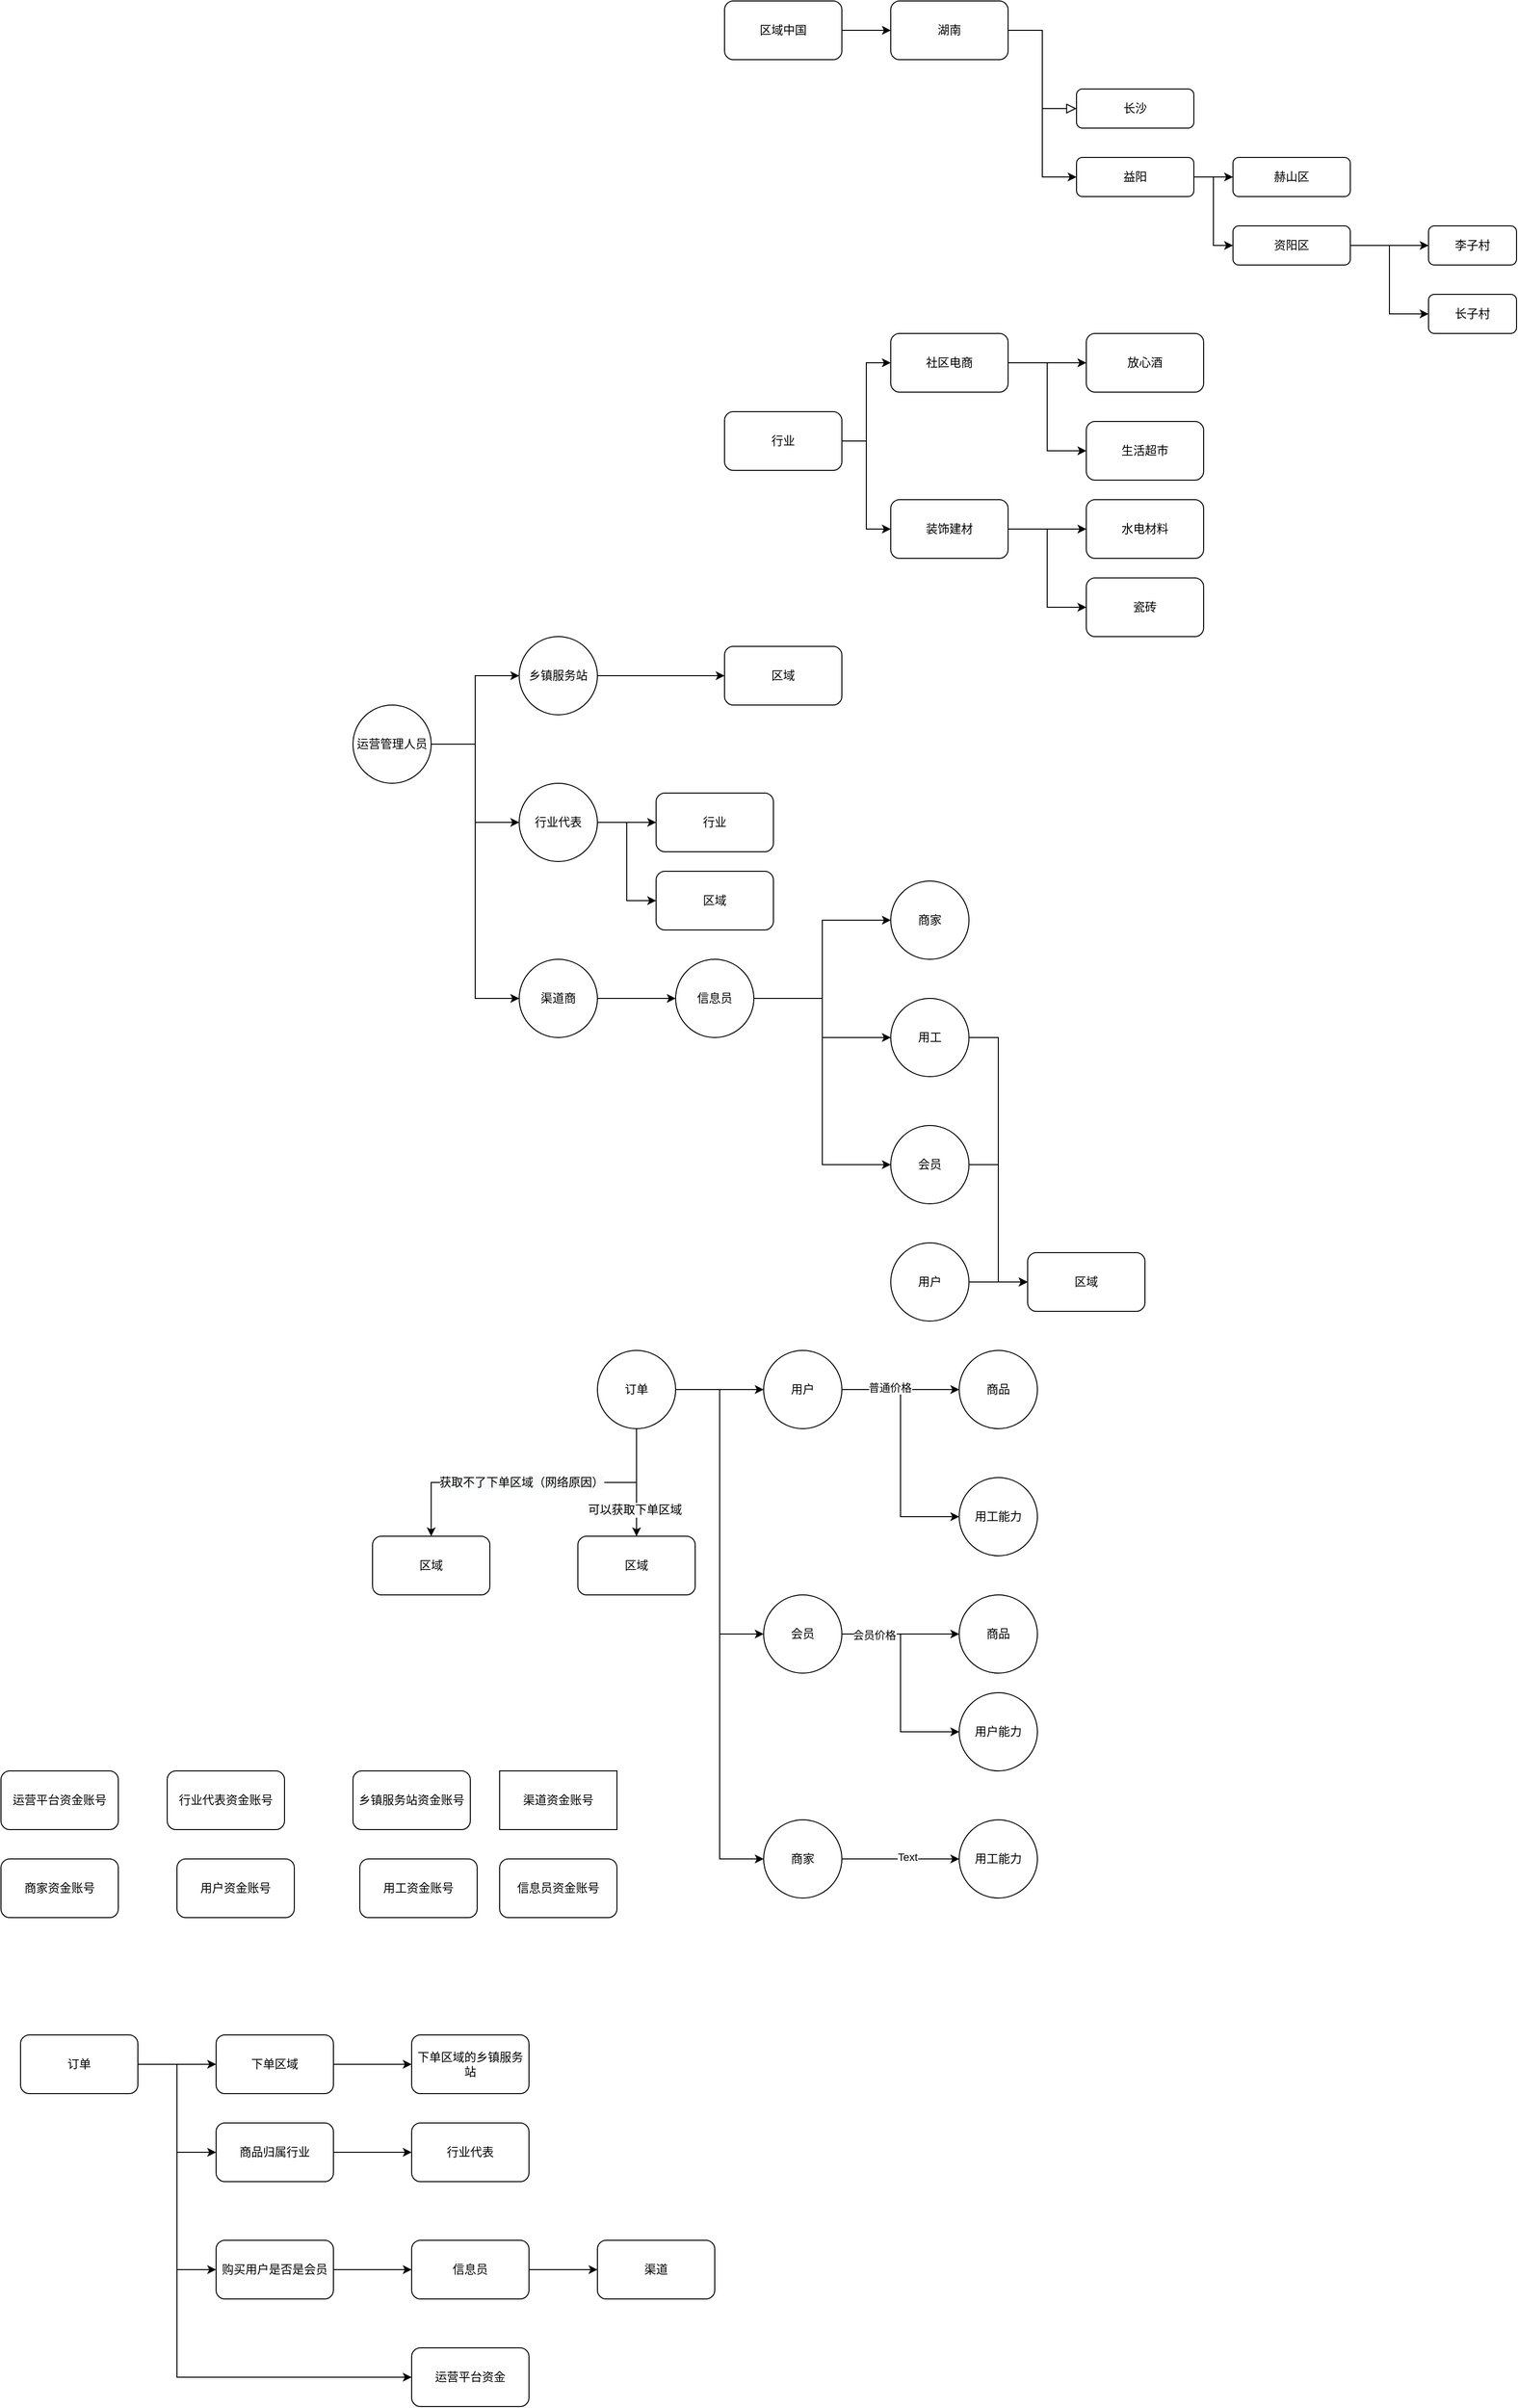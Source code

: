 <mxfile version="13.6.0" type="github">
  <diagram id="C5RBs43oDa-KdzZeNtuy" name="Page-1">
    <mxGraphModel dx="2013" dy="764" grid="1" gridSize="10" guides="1" tooltips="1" connect="1" arrows="1" fold="1" page="1" pageScale="1" pageWidth="827" pageHeight="1169" math="0" shadow="0">
      <root>
        <mxCell id="WIyWlLk6GJQsqaUBKTNV-0" />
        <mxCell id="WIyWlLk6GJQsqaUBKTNV-1" parent="WIyWlLk6GJQsqaUBKTNV-0" />
        <mxCell id="WIyWlLk6GJQsqaUBKTNV-2" value="" style="rounded=0;html=1;jettySize=auto;orthogonalLoop=1;fontSize=11;endArrow=block;endFill=0;endSize=8;strokeWidth=1;shadow=0;labelBackgroundColor=none;edgeStyle=orthogonalEdgeStyle;entryX=0;entryY=0.5;entryDx=0;entryDy=0;" parent="WIyWlLk6GJQsqaUBKTNV-1" source="WIyWlLk6GJQsqaUBKTNV-3" target="WIyWlLk6GJQsqaUBKTNV-7" edge="1">
          <mxGeometry relative="1" as="geometry">
            <mxPoint x="220" y="170" as="targetPoint" />
          </mxGeometry>
        </mxCell>
        <mxCell id="fYhxwDGDU4FG3BAdoPt3-0" style="edgeStyle=orthogonalEdgeStyle;rounded=0;orthogonalLoop=1;jettySize=auto;html=1;entryX=0;entryY=0.5;entryDx=0;entryDy=0;" edge="1" parent="WIyWlLk6GJQsqaUBKTNV-1" source="WIyWlLk6GJQsqaUBKTNV-3" target="WIyWlLk6GJQsqaUBKTNV-12">
          <mxGeometry relative="1" as="geometry" />
        </mxCell>
        <mxCell id="WIyWlLk6GJQsqaUBKTNV-3" value="湖南" style="rounded=1;whiteSpace=wrap;html=1;fontSize=12;glass=0;strokeWidth=1;shadow=0;" parent="WIyWlLk6GJQsqaUBKTNV-1" vertex="1">
          <mxGeometry x="130" y="60" width="120" height="60" as="geometry" />
        </mxCell>
        <mxCell id="WIyWlLk6GJQsqaUBKTNV-7" value="长沙" style="rounded=1;whiteSpace=wrap;html=1;fontSize=12;glass=0;strokeWidth=1;shadow=0;" parent="WIyWlLk6GJQsqaUBKTNV-1" vertex="1">
          <mxGeometry x="320" y="150" width="120" height="40" as="geometry" />
        </mxCell>
        <mxCell id="fYhxwDGDU4FG3BAdoPt3-2" style="edgeStyle=orthogonalEdgeStyle;rounded=0;orthogonalLoop=1;jettySize=auto;html=1;exitX=1;exitY=0.5;exitDx=0;exitDy=0;entryX=0;entryY=0.5;entryDx=0;entryDy=0;" edge="1" parent="WIyWlLk6GJQsqaUBKTNV-1" source="WIyWlLk6GJQsqaUBKTNV-12" target="fYhxwDGDU4FG3BAdoPt3-1">
          <mxGeometry relative="1" as="geometry" />
        </mxCell>
        <mxCell id="fYhxwDGDU4FG3BAdoPt3-6" style="edgeStyle=orthogonalEdgeStyle;rounded=0;orthogonalLoop=1;jettySize=auto;html=1;entryX=0;entryY=0.5;entryDx=0;entryDy=0;" edge="1" parent="WIyWlLk6GJQsqaUBKTNV-1" source="WIyWlLk6GJQsqaUBKTNV-12" target="fYhxwDGDU4FG3BAdoPt3-5">
          <mxGeometry relative="1" as="geometry" />
        </mxCell>
        <mxCell id="WIyWlLk6GJQsqaUBKTNV-12" value="益阳" style="rounded=1;whiteSpace=wrap;html=1;fontSize=12;glass=0;strokeWidth=1;shadow=0;" parent="WIyWlLk6GJQsqaUBKTNV-1" vertex="1">
          <mxGeometry x="320" y="220" width="120" height="40" as="geometry" />
        </mxCell>
        <mxCell id="fYhxwDGDU4FG3BAdoPt3-8" value="" style="edgeStyle=orthogonalEdgeStyle;rounded=0;orthogonalLoop=1;jettySize=auto;html=1;" edge="1" parent="WIyWlLk6GJQsqaUBKTNV-1" source="fYhxwDGDU4FG3BAdoPt3-1" target="fYhxwDGDU4FG3BAdoPt3-7">
          <mxGeometry relative="1" as="geometry" />
        </mxCell>
        <mxCell id="fYhxwDGDU4FG3BAdoPt3-10" style="edgeStyle=orthogonalEdgeStyle;rounded=0;orthogonalLoop=1;jettySize=auto;html=1;entryX=0;entryY=0.5;entryDx=0;entryDy=0;" edge="1" parent="WIyWlLk6GJQsqaUBKTNV-1" source="fYhxwDGDU4FG3BAdoPt3-1" target="fYhxwDGDU4FG3BAdoPt3-9">
          <mxGeometry relative="1" as="geometry" />
        </mxCell>
        <mxCell id="fYhxwDGDU4FG3BAdoPt3-1" value="资阳区" style="rounded=1;whiteSpace=wrap;html=1;fontSize=12;glass=0;strokeWidth=1;shadow=0;" vertex="1" parent="WIyWlLk6GJQsqaUBKTNV-1">
          <mxGeometry x="480" y="290" width="120" height="40" as="geometry" />
        </mxCell>
        <mxCell id="fYhxwDGDU4FG3BAdoPt3-5" value="赫山区" style="rounded=1;whiteSpace=wrap;html=1;fontSize=12;glass=0;strokeWidth=1;shadow=0;" vertex="1" parent="WIyWlLk6GJQsqaUBKTNV-1">
          <mxGeometry x="480" y="220" width="120" height="40" as="geometry" />
        </mxCell>
        <mxCell id="fYhxwDGDU4FG3BAdoPt3-7" value="李子村" style="whiteSpace=wrap;html=1;rounded=1;shadow=0;strokeWidth=1;glass=0;" vertex="1" parent="WIyWlLk6GJQsqaUBKTNV-1">
          <mxGeometry x="680" y="290" width="90" height="40" as="geometry" />
        </mxCell>
        <mxCell id="fYhxwDGDU4FG3BAdoPt3-9" value="长子村" style="rounded=1;whiteSpace=wrap;html=1;" vertex="1" parent="WIyWlLk6GJQsqaUBKTNV-1">
          <mxGeometry x="680" y="360" width="90" height="40" as="geometry" />
        </mxCell>
        <mxCell id="fYhxwDGDU4FG3BAdoPt3-14" value="" style="edgeStyle=orthogonalEdgeStyle;rounded=0;orthogonalLoop=1;jettySize=auto;html=1;" edge="1" parent="WIyWlLk6GJQsqaUBKTNV-1" source="fYhxwDGDU4FG3BAdoPt3-11" target="fYhxwDGDU4FG3BAdoPt3-13">
          <mxGeometry relative="1" as="geometry" />
        </mxCell>
        <mxCell id="fYhxwDGDU4FG3BAdoPt3-18" style="edgeStyle=orthogonalEdgeStyle;rounded=0;orthogonalLoop=1;jettySize=auto;html=1;entryX=0;entryY=0.5;entryDx=0;entryDy=0;" edge="1" parent="WIyWlLk6GJQsqaUBKTNV-1" source="fYhxwDGDU4FG3BAdoPt3-11" target="fYhxwDGDU4FG3BAdoPt3-15">
          <mxGeometry relative="1" as="geometry" />
        </mxCell>
        <mxCell id="fYhxwDGDU4FG3BAdoPt3-11" value="社区电商" style="rounded=1;whiteSpace=wrap;html=1;fontSize=12;glass=0;strokeWidth=1;shadow=0;" vertex="1" parent="WIyWlLk6GJQsqaUBKTNV-1">
          <mxGeometry x="130" y="400" width="120" height="60" as="geometry" />
        </mxCell>
        <mxCell id="fYhxwDGDU4FG3BAdoPt3-19" style="edgeStyle=orthogonalEdgeStyle;rounded=0;orthogonalLoop=1;jettySize=auto;html=1;entryX=0;entryY=0.5;entryDx=0;entryDy=0;" edge="1" parent="WIyWlLk6GJQsqaUBKTNV-1" source="fYhxwDGDU4FG3BAdoPt3-12" target="fYhxwDGDU4FG3BAdoPt3-17">
          <mxGeometry relative="1" as="geometry" />
        </mxCell>
        <mxCell id="fYhxwDGDU4FG3BAdoPt3-20" style="edgeStyle=orthogonalEdgeStyle;rounded=0;orthogonalLoop=1;jettySize=auto;html=1;entryX=0;entryY=0.5;entryDx=0;entryDy=0;" edge="1" parent="WIyWlLk6GJQsqaUBKTNV-1" source="fYhxwDGDU4FG3BAdoPt3-12" target="fYhxwDGDU4FG3BAdoPt3-16">
          <mxGeometry relative="1" as="geometry" />
        </mxCell>
        <mxCell id="fYhxwDGDU4FG3BAdoPt3-12" value="装饰建材" style="rounded=1;whiteSpace=wrap;html=1;" vertex="1" parent="WIyWlLk6GJQsqaUBKTNV-1">
          <mxGeometry x="130" y="570" width="120" height="60" as="geometry" />
        </mxCell>
        <mxCell id="fYhxwDGDU4FG3BAdoPt3-13" value="放心酒" style="whiteSpace=wrap;html=1;rounded=1;shadow=0;strokeWidth=1;glass=0;" vertex="1" parent="WIyWlLk6GJQsqaUBKTNV-1">
          <mxGeometry x="330" y="400" width="120" height="60" as="geometry" />
        </mxCell>
        <mxCell id="fYhxwDGDU4FG3BAdoPt3-15" value="生活超市" style="rounded=1;whiteSpace=wrap;html=1;" vertex="1" parent="WIyWlLk6GJQsqaUBKTNV-1">
          <mxGeometry x="330" y="490" width="120" height="60" as="geometry" />
        </mxCell>
        <mxCell id="fYhxwDGDU4FG3BAdoPt3-16" value="瓷砖" style="rounded=1;whiteSpace=wrap;html=1;" vertex="1" parent="WIyWlLk6GJQsqaUBKTNV-1">
          <mxGeometry x="330" y="650" width="120" height="60" as="geometry" />
        </mxCell>
        <mxCell id="fYhxwDGDU4FG3BAdoPt3-17" value="水电材料" style="rounded=1;whiteSpace=wrap;html=1;" vertex="1" parent="WIyWlLk6GJQsqaUBKTNV-1">
          <mxGeometry x="330" y="570" width="120" height="60" as="geometry" />
        </mxCell>
        <mxCell id="fYhxwDGDU4FG3BAdoPt3-22" style="edgeStyle=orthogonalEdgeStyle;rounded=0;orthogonalLoop=1;jettySize=auto;html=1;entryX=0;entryY=0.5;entryDx=0;entryDy=0;" edge="1" parent="WIyWlLk6GJQsqaUBKTNV-1" source="fYhxwDGDU4FG3BAdoPt3-21" target="WIyWlLk6GJQsqaUBKTNV-3">
          <mxGeometry relative="1" as="geometry" />
        </mxCell>
        <mxCell id="fYhxwDGDU4FG3BAdoPt3-21" value="区域中国" style="rounded=1;whiteSpace=wrap;html=1;" vertex="1" parent="WIyWlLk6GJQsqaUBKTNV-1">
          <mxGeometry x="-40" y="60" width="120" height="60" as="geometry" />
        </mxCell>
        <mxCell id="fYhxwDGDU4FG3BAdoPt3-24" style="edgeStyle=orthogonalEdgeStyle;rounded=0;orthogonalLoop=1;jettySize=auto;html=1;entryX=0;entryY=0.5;entryDx=0;entryDy=0;" edge="1" parent="WIyWlLk6GJQsqaUBKTNV-1" source="fYhxwDGDU4FG3BAdoPt3-23" target="fYhxwDGDU4FG3BAdoPt3-11">
          <mxGeometry relative="1" as="geometry" />
        </mxCell>
        <mxCell id="fYhxwDGDU4FG3BAdoPt3-25" style="edgeStyle=orthogonalEdgeStyle;rounded=0;orthogonalLoop=1;jettySize=auto;html=1;entryX=0;entryY=0.5;entryDx=0;entryDy=0;" edge="1" parent="WIyWlLk6GJQsqaUBKTNV-1" source="fYhxwDGDU4FG3BAdoPt3-23" target="fYhxwDGDU4FG3BAdoPt3-12">
          <mxGeometry relative="1" as="geometry" />
        </mxCell>
        <mxCell id="fYhxwDGDU4FG3BAdoPt3-23" value="行业" style="rounded=1;whiteSpace=wrap;html=1;" vertex="1" parent="WIyWlLk6GJQsqaUBKTNV-1">
          <mxGeometry x="-40" y="480" width="120" height="60" as="geometry" />
        </mxCell>
        <mxCell id="fYhxwDGDU4FG3BAdoPt3-32" value="" style="edgeStyle=orthogonalEdgeStyle;rounded=0;orthogonalLoop=1;jettySize=auto;html=1;" edge="1" parent="WIyWlLk6GJQsqaUBKTNV-1" source="fYhxwDGDU4FG3BAdoPt3-26">
          <mxGeometry relative="1" as="geometry">
            <mxPoint x="-110" y="900" as="targetPoint" />
          </mxGeometry>
        </mxCell>
        <mxCell id="fYhxwDGDU4FG3BAdoPt3-35" style="edgeStyle=orthogonalEdgeStyle;rounded=0;orthogonalLoop=1;jettySize=auto;html=1;entryX=0;entryY=0.5;entryDx=0;entryDy=0;" edge="1" parent="WIyWlLk6GJQsqaUBKTNV-1" source="fYhxwDGDU4FG3BAdoPt3-26" target="fYhxwDGDU4FG3BAdoPt3-33">
          <mxGeometry relative="1" as="geometry" />
        </mxCell>
        <mxCell id="fYhxwDGDU4FG3BAdoPt3-26" value="行业代表" style="ellipse;whiteSpace=wrap;html=1;aspect=fixed;" vertex="1" parent="WIyWlLk6GJQsqaUBKTNV-1">
          <mxGeometry x="-250" y="860" width="80" height="80" as="geometry" />
        </mxCell>
        <mxCell id="fYhxwDGDU4FG3BAdoPt3-38" style="edgeStyle=orthogonalEdgeStyle;rounded=0;orthogonalLoop=1;jettySize=auto;html=1;" edge="1" parent="WIyWlLk6GJQsqaUBKTNV-1" source="fYhxwDGDU4FG3BAdoPt3-27" target="fYhxwDGDU4FG3BAdoPt3-37">
          <mxGeometry relative="1" as="geometry" />
        </mxCell>
        <mxCell id="fYhxwDGDU4FG3BAdoPt3-27" value="乡镇服务站" style="ellipse;whiteSpace=wrap;html=1;aspect=fixed;" vertex="1" parent="WIyWlLk6GJQsqaUBKTNV-1">
          <mxGeometry x="-250" y="710" width="80" height="80" as="geometry" />
        </mxCell>
        <mxCell id="fYhxwDGDU4FG3BAdoPt3-42" style="edgeStyle=orthogonalEdgeStyle;rounded=0;orthogonalLoop=1;jettySize=auto;html=1;" edge="1" parent="WIyWlLk6GJQsqaUBKTNV-1" source="fYhxwDGDU4FG3BAdoPt3-28" target="fYhxwDGDU4FG3BAdoPt3-29">
          <mxGeometry relative="1" as="geometry" />
        </mxCell>
        <mxCell id="fYhxwDGDU4FG3BAdoPt3-28" value="渠道商" style="ellipse;whiteSpace=wrap;html=1;aspect=fixed;" vertex="1" parent="WIyWlLk6GJQsqaUBKTNV-1">
          <mxGeometry x="-250" y="1040" width="80" height="80" as="geometry" />
        </mxCell>
        <mxCell id="fYhxwDGDU4FG3BAdoPt3-46" style="edgeStyle=orthogonalEdgeStyle;rounded=0;orthogonalLoop=1;jettySize=auto;html=1;" edge="1" parent="WIyWlLk6GJQsqaUBKTNV-1" source="fYhxwDGDU4FG3BAdoPt3-29" target="fYhxwDGDU4FG3BAdoPt3-43">
          <mxGeometry relative="1" as="geometry" />
        </mxCell>
        <mxCell id="fYhxwDGDU4FG3BAdoPt3-47" style="edgeStyle=orthogonalEdgeStyle;rounded=0;orthogonalLoop=1;jettySize=auto;html=1;entryX=0;entryY=0.5;entryDx=0;entryDy=0;" edge="1" parent="WIyWlLk6GJQsqaUBKTNV-1" source="fYhxwDGDU4FG3BAdoPt3-29" target="fYhxwDGDU4FG3BAdoPt3-44">
          <mxGeometry relative="1" as="geometry" />
        </mxCell>
        <mxCell id="fYhxwDGDU4FG3BAdoPt3-48" style="edgeStyle=orthogonalEdgeStyle;rounded=0;orthogonalLoop=1;jettySize=auto;html=1;entryX=0;entryY=0.5;entryDx=0;entryDy=0;" edge="1" parent="WIyWlLk6GJQsqaUBKTNV-1" source="fYhxwDGDU4FG3BAdoPt3-29" target="fYhxwDGDU4FG3BAdoPt3-45">
          <mxGeometry relative="1" as="geometry" />
        </mxCell>
        <mxCell id="fYhxwDGDU4FG3BAdoPt3-29" value="信息员" style="ellipse;whiteSpace=wrap;html=1;aspect=fixed;" vertex="1" parent="WIyWlLk6GJQsqaUBKTNV-1">
          <mxGeometry x="-90" y="1040" width="80" height="80" as="geometry" />
        </mxCell>
        <mxCell id="fYhxwDGDU4FG3BAdoPt3-39" style="edgeStyle=orthogonalEdgeStyle;rounded=0;orthogonalLoop=1;jettySize=auto;html=1;exitX=1;exitY=0.5;exitDx=0;exitDy=0;" edge="1" parent="WIyWlLk6GJQsqaUBKTNV-1" source="fYhxwDGDU4FG3BAdoPt3-30" target="fYhxwDGDU4FG3BAdoPt3-27">
          <mxGeometry relative="1" as="geometry" />
        </mxCell>
        <mxCell id="fYhxwDGDU4FG3BAdoPt3-40" style="edgeStyle=orthogonalEdgeStyle;rounded=0;orthogonalLoop=1;jettySize=auto;html=1;entryX=0;entryY=0.5;entryDx=0;entryDy=0;" edge="1" parent="WIyWlLk6GJQsqaUBKTNV-1" source="fYhxwDGDU4FG3BAdoPt3-30" target="fYhxwDGDU4FG3BAdoPt3-26">
          <mxGeometry relative="1" as="geometry" />
        </mxCell>
        <mxCell id="fYhxwDGDU4FG3BAdoPt3-41" style="edgeStyle=orthogonalEdgeStyle;rounded=0;orthogonalLoop=1;jettySize=auto;html=1;entryX=0;entryY=0.5;entryDx=0;entryDy=0;" edge="1" parent="WIyWlLk6GJQsqaUBKTNV-1" source="fYhxwDGDU4FG3BAdoPt3-30" target="fYhxwDGDU4FG3BAdoPt3-28">
          <mxGeometry relative="1" as="geometry" />
        </mxCell>
        <mxCell id="fYhxwDGDU4FG3BAdoPt3-30" value="运营管理人员" style="ellipse;whiteSpace=wrap;html=1;aspect=fixed;" vertex="1" parent="WIyWlLk6GJQsqaUBKTNV-1">
          <mxGeometry x="-420" y="780" width="80" height="80" as="geometry" />
        </mxCell>
        <mxCell id="fYhxwDGDU4FG3BAdoPt3-33" value="区域" style="rounded=1;whiteSpace=wrap;html=1;" vertex="1" parent="WIyWlLk6GJQsqaUBKTNV-1">
          <mxGeometry x="-110" y="950" width="120" height="60" as="geometry" />
        </mxCell>
        <mxCell id="fYhxwDGDU4FG3BAdoPt3-36" value="行业" style="rounded=1;whiteSpace=wrap;html=1;" vertex="1" parent="WIyWlLk6GJQsqaUBKTNV-1">
          <mxGeometry x="-110" y="870" width="120" height="60" as="geometry" />
        </mxCell>
        <mxCell id="fYhxwDGDU4FG3BAdoPt3-37" value="区域" style="rounded=1;whiteSpace=wrap;html=1;" vertex="1" parent="WIyWlLk6GJQsqaUBKTNV-1">
          <mxGeometry x="-40" y="720" width="120" height="60" as="geometry" />
        </mxCell>
        <mxCell id="fYhxwDGDU4FG3BAdoPt3-43" value="商家" style="ellipse;whiteSpace=wrap;html=1;aspect=fixed;" vertex="1" parent="WIyWlLk6GJQsqaUBKTNV-1">
          <mxGeometry x="130" y="960" width="80" height="80" as="geometry" />
        </mxCell>
        <mxCell id="fYhxwDGDU4FG3BAdoPt3-86" style="edgeStyle=orthogonalEdgeStyle;rounded=0;orthogonalLoop=1;jettySize=auto;html=1;entryX=0;entryY=0.5;entryDx=0;entryDy=0;" edge="1" parent="WIyWlLk6GJQsqaUBKTNV-1" source="fYhxwDGDU4FG3BAdoPt3-44" target="fYhxwDGDU4FG3BAdoPt3-75">
          <mxGeometry relative="1" as="geometry" />
        </mxCell>
        <mxCell id="fYhxwDGDU4FG3BAdoPt3-44" value="用工" style="ellipse;whiteSpace=wrap;html=1;aspect=fixed;" vertex="1" parent="WIyWlLk6GJQsqaUBKTNV-1">
          <mxGeometry x="130" y="1080" width="80" height="80" as="geometry" />
        </mxCell>
        <mxCell id="fYhxwDGDU4FG3BAdoPt3-85" style="edgeStyle=orthogonalEdgeStyle;rounded=0;orthogonalLoop=1;jettySize=auto;html=1;entryX=0;entryY=0.5;entryDx=0;entryDy=0;" edge="1" parent="WIyWlLk6GJQsqaUBKTNV-1" source="fYhxwDGDU4FG3BAdoPt3-45" target="fYhxwDGDU4FG3BAdoPt3-75">
          <mxGeometry relative="1" as="geometry" />
        </mxCell>
        <mxCell id="fYhxwDGDU4FG3BAdoPt3-45" value="会员" style="ellipse;whiteSpace=wrap;html=1;aspect=fixed;" vertex="1" parent="WIyWlLk6GJQsqaUBKTNV-1">
          <mxGeometry x="130" y="1210" width="80" height="80" as="geometry" />
        </mxCell>
        <mxCell id="fYhxwDGDU4FG3BAdoPt3-76" style="edgeStyle=orthogonalEdgeStyle;rounded=0;orthogonalLoop=1;jettySize=auto;html=1;entryX=0;entryY=0.5;entryDx=0;entryDy=0;" edge="1" parent="WIyWlLk6GJQsqaUBKTNV-1" source="fYhxwDGDU4FG3BAdoPt3-53" target="fYhxwDGDU4FG3BAdoPt3-75">
          <mxGeometry relative="1" as="geometry" />
        </mxCell>
        <mxCell id="fYhxwDGDU4FG3BAdoPt3-53" value="用户" style="ellipse;whiteSpace=wrap;html=1;aspect=fixed;" vertex="1" parent="WIyWlLk6GJQsqaUBKTNV-1">
          <mxGeometry x="130" y="1330" width="80" height="80" as="geometry" />
        </mxCell>
        <mxCell id="fYhxwDGDU4FG3BAdoPt3-69" style="edgeStyle=orthogonalEdgeStyle;rounded=0;orthogonalLoop=1;jettySize=auto;html=1;" edge="1" parent="WIyWlLk6GJQsqaUBKTNV-1" source="fYhxwDGDU4FG3BAdoPt3-54" target="fYhxwDGDU4FG3BAdoPt3-55">
          <mxGeometry relative="1" as="geometry" />
        </mxCell>
        <mxCell id="fYhxwDGDU4FG3BAdoPt3-70" style="edgeStyle=orthogonalEdgeStyle;rounded=0;orthogonalLoop=1;jettySize=auto;html=1;entryX=0;entryY=0.5;entryDx=0;entryDy=0;" edge="1" parent="WIyWlLk6GJQsqaUBKTNV-1" source="fYhxwDGDU4FG3BAdoPt3-54" target="fYhxwDGDU4FG3BAdoPt3-58">
          <mxGeometry relative="1" as="geometry" />
        </mxCell>
        <mxCell id="fYhxwDGDU4FG3BAdoPt3-71" style="edgeStyle=orthogonalEdgeStyle;rounded=0;orthogonalLoop=1;jettySize=auto;html=1;entryX=0;entryY=0.5;entryDx=0;entryDy=0;" edge="1" parent="WIyWlLk6GJQsqaUBKTNV-1" source="fYhxwDGDU4FG3BAdoPt3-54" target="fYhxwDGDU4FG3BAdoPt3-65">
          <mxGeometry relative="1" as="geometry" />
        </mxCell>
        <mxCell id="fYhxwDGDU4FG3BAdoPt3-79" style="edgeStyle=orthogonalEdgeStyle;rounded=0;orthogonalLoop=1;jettySize=auto;html=1;entryX=0.5;entryY=0;entryDx=0;entryDy=0;" edge="1" parent="WIyWlLk6GJQsqaUBKTNV-1" source="fYhxwDGDU4FG3BAdoPt3-54" target="fYhxwDGDU4FG3BAdoPt3-77">
          <mxGeometry relative="1" as="geometry" />
        </mxCell>
        <mxCell id="fYhxwDGDU4FG3BAdoPt3-83" value="&lt;span style=&quot;font-size: 12px ; background-color: rgb(248 , 249 , 250)&quot;&gt;可以获取下单区域&lt;/span&gt;" style="edgeLabel;html=1;align=center;verticalAlign=middle;resizable=0;points=[];" vertex="1" connectable="0" parent="fYhxwDGDU4FG3BAdoPt3-79">
          <mxGeometry x="0.5" y="-2" relative="1" as="geometry">
            <mxPoint as="offset" />
          </mxGeometry>
        </mxCell>
        <mxCell id="fYhxwDGDU4FG3BAdoPt3-81" style="edgeStyle=orthogonalEdgeStyle;rounded=0;orthogonalLoop=1;jettySize=auto;html=1;exitX=0.5;exitY=1;exitDx=0;exitDy=0;" edge="1" parent="WIyWlLk6GJQsqaUBKTNV-1" source="fYhxwDGDU4FG3BAdoPt3-54" target="fYhxwDGDU4FG3BAdoPt3-80">
          <mxGeometry relative="1" as="geometry" />
        </mxCell>
        <mxCell id="fYhxwDGDU4FG3BAdoPt3-84" value="&lt;span style=&quot;font-size: 12px ; background-color: rgb(248 , 249 , 250)&quot;&gt;获取不了下单区域（网络原因）&lt;/span&gt;" style="edgeLabel;html=1;align=center;verticalAlign=middle;resizable=0;points=[];" vertex="1" connectable="0" parent="fYhxwDGDU4FG3BAdoPt3-81">
          <mxGeometry x="0.083" relative="1" as="geometry">
            <mxPoint as="offset" />
          </mxGeometry>
        </mxCell>
        <mxCell id="fYhxwDGDU4FG3BAdoPt3-54" value="订单" style="ellipse;whiteSpace=wrap;html=1;aspect=fixed;" vertex="1" parent="WIyWlLk6GJQsqaUBKTNV-1">
          <mxGeometry x="-170" y="1440" width="80" height="80" as="geometry" />
        </mxCell>
        <mxCell id="fYhxwDGDU4FG3BAdoPt3-59" style="edgeStyle=orthogonalEdgeStyle;rounded=0;orthogonalLoop=1;jettySize=auto;html=1;" edge="1" parent="WIyWlLk6GJQsqaUBKTNV-1" source="fYhxwDGDU4FG3BAdoPt3-55" target="fYhxwDGDU4FG3BAdoPt3-56">
          <mxGeometry relative="1" as="geometry" />
        </mxCell>
        <mxCell id="fYhxwDGDU4FG3BAdoPt3-60" style="edgeStyle=orthogonalEdgeStyle;rounded=0;orthogonalLoop=1;jettySize=auto;html=1;entryX=0;entryY=0.5;entryDx=0;entryDy=0;" edge="1" parent="WIyWlLk6GJQsqaUBKTNV-1" source="fYhxwDGDU4FG3BAdoPt3-55" target="fYhxwDGDU4FG3BAdoPt3-57">
          <mxGeometry relative="1" as="geometry" />
        </mxCell>
        <mxCell id="fYhxwDGDU4FG3BAdoPt3-73" value="普通价格" style="edgeLabel;html=1;align=center;verticalAlign=middle;resizable=0;points=[];" vertex="1" connectable="0" parent="fYhxwDGDU4FG3BAdoPt3-60">
          <mxGeometry x="-0.608" y="2" relative="1" as="geometry">
            <mxPoint as="offset" />
          </mxGeometry>
        </mxCell>
        <mxCell id="fYhxwDGDU4FG3BAdoPt3-55" value="用户" style="ellipse;whiteSpace=wrap;html=1;aspect=fixed;" vertex="1" parent="WIyWlLk6GJQsqaUBKTNV-1">
          <mxGeometry y="1440" width="80" height="80" as="geometry" />
        </mxCell>
        <mxCell id="fYhxwDGDU4FG3BAdoPt3-56" value="商品" style="ellipse;whiteSpace=wrap;html=1;aspect=fixed;" vertex="1" parent="WIyWlLk6GJQsqaUBKTNV-1">
          <mxGeometry x="200" y="1440" width="80" height="80" as="geometry" />
        </mxCell>
        <mxCell id="fYhxwDGDU4FG3BAdoPt3-57" value="用工能力" style="ellipse;whiteSpace=wrap;html=1;aspect=fixed;" vertex="1" parent="WIyWlLk6GJQsqaUBKTNV-1">
          <mxGeometry x="200" y="1570" width="80" height="80" as="geometry" />
        </mxCell>
        <mxCell id="fYhxwDGDU4FG3BAdoPt3-66" style="edgeStyle=orthogonalEdgeStyle;rounded=0;orthogonalLoop=1;jettySize=auto;html=1;entryX=0;entryY=0.5;entryDx=0;entryDy=0;" edge="1" parent="WIyWlLk6GJQsqaUBKTNV-1" source="fYhxwDGDU4FG3BAdoPt3-58" target="fYhxwDGDU4FG3BAdoPt3-62">
          <mxGeometry relative="1" as="geometry" />
        </mxCell>
        <mxCell id="fYhxwDGDU4FG3BAdoPt3-67" style="edgeStyle=orthogonalEdgeStyle;rounded=0;orthogonalLoop=1;jettySize=auto;html=1;entryX=0;entryY=0.5;entryDx=0;entryDy=0;" edge="1" parent="WIyWlLk6GJQsqaUBKTNV-1" source="fYhxwDGDU4FG3BAdoPt3-58" target="fYhxwDGDU4FG3BAdoPt3-63">
          <mxGeometry relative="1" as="geometry" />
        </mxCell>
        <mxCell id="fYhxwDGDU4FG3BAdoPt3-72" value="会员价格" style="edgeLabel;html=1;align=center;verticalAlign=middle;resizable=0;points=[];" vertex="1" connectable="0" parent="fYhxwDGDU4FG3BAdoPt3-67">
          <mxGeometry x="-0.7" y="-1" relative="1" as="geometry">
            <mxPoint as="offset" />
          </mxGeometry>
        </mxCell>
        <mxCell id="fYhxwDGDU4FG3BAdoPt3-58" value="会员" style="ellipse;whiteSpace=wrap;html=1;aspect=fixed;" vertex="1" parent="WIyWlLk6GJQsqaUBKTNV-1">
          <mxGeometry y="1690" width="80" height="80" as="geometry" />
        </mxCell>
        <mxCell id="fYhxwDGDU4FG3BAdoPt3-62" value="商品" style="ellipse;whiteSpace=wrap;html=1;aspect=fixed;" vertex="1" parent="WIyWlLk6GJQsqaUBKTNV-1">
          <mxGeometry x="200" y="1690" width="80" height="80" as="geometry" />
        </mxCell>
        <mxCell id="fYhxwDGDU4FG3BAdoPt3-63" value="用户能力" style="ellipse;whiteSpace=wrap;html=1;aspect=fixed;" vertex="1" parent="WIyWlLk6GJQsqaUBKTNV-1">
          <mxGeometry x="200" y="1790" width="80" height="80" as="geometry" />
        </mxCell>
        <mxCell id="fYhxwDGDU4FG3BAdoPt3-64" value="用工能力" style="ellipse;whiteSpace=wrap;html=1;aspect=fixed;" vertex="1" parent="WIyWlLk6GJQsqaUBKTNV-1">
          <mxGeometry x="200" y="1920" width="80" height="80" as="geometry" />
        </mxCell>
        <mxCell id="fYhxwDGDU4FG3BAdoPt3-68" style="edgeStyle=orthogonalEdgeStyle;rounded=0;orthogonalLoop=1;jettySize=auto;html=1;" edge="1" parent="WIyWlLk6GJQsqaUBKTNV-1" source="fYhxwDGDU4FG3BAdoPt3-65" target="fYhxwDGDU4FG3BAdoPt3-64">
          <mxGeometry relative="1" as="geometry" />
        </mxCell>
        <mxCell id="fYhxwDGDU4FG3BAdoPt3-74" value="Text" style="edgeLabel;html=1;align=center;verticalAlign=middle;resizable=0;points=[];" vertex="1" connectable="0" parent="fYhxwDGDU4FG3BAdoPt3-68">
          <mxGeometry x="0.117" y="2" relative="1" as="geometry">
            <mxPoint as="offset" />
          </mxGeometry>
        </mxCell>
        <mxCell id="fYhxwDGDU4FG3BAdoPt3-65" value="商家" style="ellipse;whiteSpace=wrap;html=1;aspect=fixed;" vertex="1" parent="WIyWlLk6GJQsqaUBKTNV-1">
          <mxGeometry y="1920" width="80" height="80" as="geometry" />
        </mxCell>
        <mxCell id="fYhxwDGDU4FG3BAdoPt3-75" value="区域" style="rounded=1;whiteSpace=wrap;html=1;" vertex="1" parent="WIyWlLk6GJQsqaUBKTNV-1">
          <mxGeometry x="270" y="1340" width="120" height="60" as="geometry" />
        </mxCell>
        <mxCell id="fYhxwDGDU4FG3BAdoPt3-77" value="区域" style="rounded=1;whiteSpace=wrap;html=1;" vertex="1" parent="WIyWlLk6GJQsqaUBKTNV-1">
          <mxGeometry x="-190" y="1630" width="120" height="60" as="geometry" />
        </mxCell>
        <mxCell id="fYhxwDGDU4FG3BAdoPt3-80" value="区域" style="rounded=1;whiteSpace=wrap;html=1;" vertex="1" parent="WIyWlLk6GJQsqaUBKTNV-1">
          <mxGeometry x="-400" y="1630" width="120" height="60" as="geometry" />
        </mxCell>
        <mxCell id="fYhxwDGDU4FG3BAdoPt3-87" value="运营平台资金账号" style="rounded=1;whiteSpace=wrap;html=1;" vertex="1" parent="WIyWlLk6GJQsqaUBKTNV-1">
          <mxGeometry x="-780" y="1870" width="120" height="60" as="geometry" />
        </mxCell>
        <mxCell id="fYhxwDGDU4FG3BAdoPt3-88" value="行业代表资金账号" style="rounded=1;whiteSpace=wrap;html=1;" vertex="1" parent="WIyWlLk6GJQsqaUBKTNV-1">
          <mxGeometry x="-610" y="1870" width="120" height="60" as="geometry" />
        </mxCell>
        <mxCell id="fYhxwDGDU4FG3BAdoPt3-89" value="乡镇服务站资金账号" style="rounded=1;whiteSpace=wrap;html=1;" vertex="1" parent="WIyWlLk6GJQsqaUBKTNV-1">
          <mxGeometry x="-420" y="1870" width="120" height="60" as="geometry" />
        </mxCell>
        <mxCell id="fYhxwDGDU4FG3BAdoPt3-90" value="商家资金账号" style="rounded=1;whiteSpace=wrap;html=1;" vertex="1" parent="WIyWlLk6GJQsqaUBKTNV-1">
          <mxGeometry x="-780" y="1960" width="120" height="60" as="geometry" />
        </mxCell>
        <mxCell id="fYhxwDGDU4FG3BAdoPt3-91" value="用户资金账号" style="rounded=1;whiteSpace=wrap;html=1;" vertex="1" parent="WIyWlLk6GJQsqaUBKTNV-1">
          <mxGeometry x="-600" y="1960" width="120" height="60" as="geometry" />
        </mxCell>
        <mxCell id="fYhxwDGDU4FG3BAdoPt3-92" value="用工资金账号" style="rounded=1;whiteSpace=wrap;html=1;" vertex="1" parent="WIyWlLk6GJQsqaUBKTNV-1">
          <mxGeometry x="-413" y="1960" width="120" height="60" as="geometry" />
        </mxCell>
        <mxCell id="fYhxwDGDU4FG3BAdoPt3-93" value="渠道资金账号" style="rounded=0;whiteSpace=wrap;html=1;" vertex="1" parent="WIyWlLk6GJQsqaUBKTNV-1">
          <mxGeometry x="-270" y="1870" width="120" height="60" as="geometry" />
        </mxCell>
        <mxCell id="fYhxwDGDU4FG3BAdoPt3-94" value="信息员资金账号" style="rounded=1;whiteSpace=wrap;html=1;" vertex="1" parent="WIyWlLk6GJQsqaUBKTNV-1">
          <mxGeometry x="-270" y="1960" width="120" height="60" as="geometry" />
        </mxCell>
        <mxCell id="fYhxwDGDU4FG3BAdoPt3-97" value="" style="edgeStyle=orthogonalEdgeStyle;rounded=0;orthogonalLoop=1;jettySize=auto;html=1;" edge="1" parent="WIyWlLk6GJQsqaUBKTNV-1" source="fYhxwDGDU4FG3BAdoPt3-95" target="fYhxwDGDU4FG3BAdoPt3-96">
          <mxGeometry relative="1" as="geometry" />
        </mxCell>
        <mxCell id="fYhxwDGDU4FG3BAdoPt3-101" style="edgeStyle=orthogonalEdgeStyle;rounded=0;orthogonalLoop=1;jettySize=auto;html=1;entryX=0;entryY=0.5;entryDx=0;entryDy=0;" edge="1" parent="WIyWlLk6GJQsqaUBKTNV-1" source="fYhxwDGDU4FG3BAdoPt3-95" target="fYhxwDGDU4FG3BAdoPt3-100">
          <mxGeometry relative="1" as="geometry" />
        </mxCell>
        <mxCell id="fYhxwDGDU4FG3BAdoPt3-106" style="edgeStyle=orthogonalEdgeStyle;rounded=0;orthogonalLoop=1;jettySize=auto;html=1;entryX=0;entryY=0.5;entryDx=0;entryDy=0;" edge="1" parent="WIyWlLk6GJQsqaUBKTNV-1" source="fYhxwDGDU4FG3BAdoPt3-95" target="fYhxwDGDU4FG3BAdoPt3-105">
          <mxGeometry relative="1" as="geometry" />
        </mxCell>
        <mxCell id="fYhxwDGDU4FG3BAdoPt3-111" style="edgeStyle=orthogonalEdgeStyle;rounded=0;orthogonalLoop=1;jettySize=auto;html=1;entryX=0;entryY=0.5;entryDx=0;entryDy=0;" edge="1" parent="WIyWlLk6GJQsqaUBKTNV-1" source="fYhxwDGDU4FG3BAdoPt3-95" target="fYhxwDGDU4FG3BAdoPt3-110">
          <mxGeometry relative="1" as="geometry">
            <Array as="points">
              <mxPoint x="-600" y="2170" />
              <mxPoint x="-600" y="2490" />
            </Array>
          </mxGeometry>
        </mxCell>
        <mxCell id="fYhxwDGDU4FG3BAdoPt3-95" value="订单" style="rounded=1;whiteSpace=wrap;html=1;" vertex="1" parent="WIyWlLk6GJQsqaUBKTNV-1">
          <mxGeometry x="-760" y="2140" width="120" height="60" as="geometry" />
        </mxCell>
        <mxCell id="fYhxwDGDU4FG3BAdoPt3-99" value="" style="edgeStyle=orthogonalEdgeStyle;rounded=0;orthogonalLoop=1;jettySize=auto;html=1;" edge="1" parent="WIyWlLk6GJQsqaUBKTNV-1" source="fYhxwDGDU4FG3BAdoPt3-96" target="fYhxwDGDU4FG3BAdoPt3-98">
          <mxGeometry relative="1" as="geometry" />
        </mxCell>
        <mxCell id="fYhxwDGDU4FG3BAdoPt3-96" value="下单区域" style="whiteSpace=wrap;html=1;rounded=1;" vertex="1" parent="WIyWlLk6GJQsqaUBKTNV-1">
          <mxGeometry x="-560" y="2140" width="120" height="60" as="geometry" />
        </mxCell>
        <mxCell id="fYhxwDGDU4FG3BAdoPt3-98" value="下单区域的乡镇服务站" style="whiteSpace=wrap;html=1;rounded=1;" vertex="1" parent="WIyWlLk6GJQsqaUBKTNV-1">
          <mxGeometry x="-360" y="2140" width="120" height="60" as="geometry" />
        </mxCell>
        <mxCell id="fYhxwDGDU4FG3BAdoPt3-103" style="edgeStyle=orthogonalEdgeStyle;rounded=0;orthogonalLoop=1;jettySize=auto;html=1;" edge="1" parent="WIyWlLk6GJQsqaUBKTNV-1" source="fYhxwDGDU4FG3BAdoPt3-100" target="fYhxwDGDU4FG3BAdoPt3-102">
          <mxGeometry relative="1" as="geometry" />
        </mxCell>
        <mxCell id="fYhxwDGDU4FG3BAdoPt3-100" value="商品归属行业" style="rounded=1;whiteSpace=wrap;html=1;" vertex="1" parent="WIyWlLk6GJQsqaUBKTNV-1">
          <mxGeometry x="-560" y="2230" width="120" height="60" as="geometry" />
        </mxCell>
        <mxCell id="fYhxwDGDU4FG3BAdoPt3-102" value="行业代表" style="rounded=1;whiteSpace=wrap;html=1;" vertex="1" parent="WIyWlLk6GJQsqaUBKTNV-1">
          <mxGeometry x="-360" y="2230" width="120" height="60" as="geometry" />
        </mxCell>
        <mxCell id="fYhxwDGDU4FG3BAdoPt3-109" style="edgeStyle=orthogonalEdgeStyle;rounded=0;orthogonalLoop=1;jettySize=auto;html=1;entryX=0;entryY=0.5;entryDx=0;entryDy=0;" edge="1" parent="WIyWlLk6GJQsqaUBKTNV-1" source="fYhxwDGDU4FG3BAdoPt3-104" target="fYhxwDGDU4FG3BAdoPt3-108">
          <mxGeometry relative="1" as="geometry" />
        </mxCell>
        <mxCell id="fYhxwDGDU4FG3BAdoPt3-104" value="信息员" style="rounded=1;whiteSpace=wrap;html=1;" vertex="1" parent="WIyWlLk6GJQsqaUBKTNV-1">
          <mxGeometry x="-360" y="2350" width="120" height="60" as="geometry" />
        </mxCell>
        <mxCell id="fYhxwDGDU4FG3BAdoPt3-107" style="edgeStyle=orthogonalEdgeStyle;rounded=0;orthogonalLoop=1;jettySize=auto;html=1;" edge="1" parent="WIyWlLk6GJQsqaUBKTNV-1" source="fYhxwDGDU4FG3BAdoPt3-105" target="fYhxwDGDU4FG3BAdoPt3-104">
          <mxGeometry relative="1" as="geometry" />
        </mxCell>
        <mxCell id="fYhxwDGDU4FG3BAdoPt3-105" value="购买用户是否是会员" style="rounded=1;whiteSpace=wrap;html=1;" vertex="1" parent="WIyWlLk6GJQsqaUBKTNV-1">
          <mxGeometry x="-560" y="2350" width="120" height="60" as="geometry" />
        </mxCell>
        <mxCell id="fYhxwDGDU4FG3BAdoPt3-108" value="渠道" style="rounded=1;whiteSpace=wrap;html=1;" vertex="1" parent="WIyWlLk6GJQsqaUBKTNV-1">
          <mxGeometry x="-170" y="2350" width="120" height="60" as="geometry" />
        </mxCell>
        <mxCell id="fYhxwDGDU4FG3BAdoPt3-110" value="运营平台资金" style="rounded=1;whiteSpace=wrap;html=1;" vertex="1" parent="WIyWlLk6GJQsqaUBKTNV-1">
          <mxGeometry x="-360" y="2460" width="120" height="60" as="geometry" />
        </mxCell>
      </root>
    </mxGraphModel>
  </diagram>
</mxfile>
